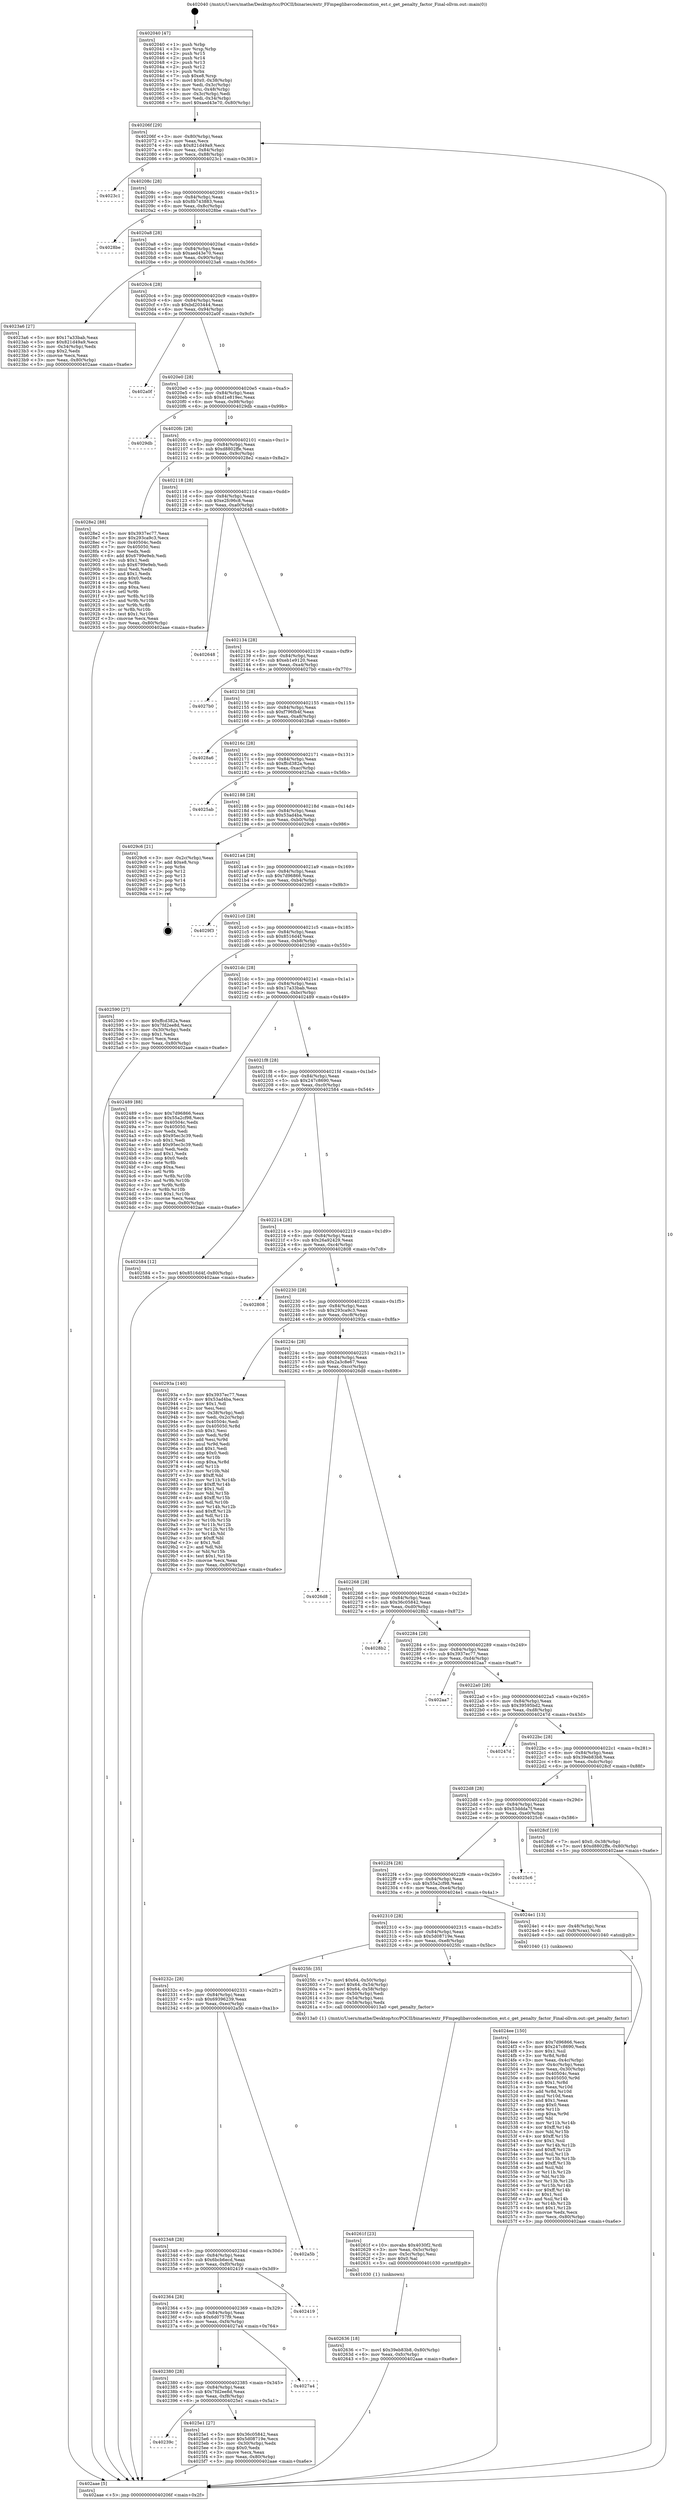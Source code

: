 digraph "0x402040" {
  label = "0x402040 (/mnt/c/Users/mathe/Desktop/tcc/POCII/binaries/extr_FFmpeglibavcodecmotion_est.c_get_penalty_factor_Final-ollvm.out::main(0))"
  labelloc = "t"
  node[shape=record]

  Entry [label="",width=0.3,height=0.3,shape=circle,fillcolor=black,style=filled]
  "0x40206f" [label="{
     0x40206f [29]\l
     | [instrs]\l
     &nbsp;&nbsp;0x40206f \<+3\>: mov -0x80(%rbp),%eax\l
     &nbsp;&nbsp;0x402072 \<+2\>: mov %eax,%ecx\l
     &nbsp;&nbsp;0x402074 \<+6\>: sub $0x821d49a9,%ecx\l
     &nbsp;&nbsp;0x40207a \<+6\>: mov %eax,-0x84(%rbp)\l
     &nbsp;&nbsp;0x402080 \<+6\>: mov %ecx,-0x88(%rbp)\l
     &nbsp;&nbsp;0x402086 \<+6\>: je 00000000004023c1 \<main+0x381\>\l
  }"]
  "0x4023c1" [label="{
     0x4023c1\l
  }", style=dashed]
  "0x40208c" [label="{
     0x40208c [28]\l
     | [instrs]\l
     &nbsp;&nbsp;0x40208c \<+5\>: jmp 0000000000402091 \<main+0x51\>\l
     &nbsp;&nbsp;0x402091 \<+6\>: mov -0x84(%rbp),%eax\l
     &nbsp;&nbsp;0x402097 \<+5\>: sub $0x8b743883,%eax\l
     &nbsp;&nbsp;0x40209c \<+6\>: mov %eax,-0x8c(%rbp)\l
     &nbsp;&nbsp;0x4020a2 \<+6\>: je 00000000004028be \<main+0x87e\>\l
  }"]
  Exit [label="",width=0.3,height=0.3,shape=circle,fillcolor=black,style=filled,peripheries=2]
  "0x4028be" [label="{
     0x4028be\l
  }", style=dashed]
  "0x4020a8" [label="{
     0x4020a8 [28]\l
     | [instrs]\l
     &nbsp;&nbsp;0x4020a8 \<+5\>: jmp 00000000004020ad \<main+0x6d\>\l
     &nbsp;&nbsp;0x4020ad \<+6\>: mov -0x84(%rbp),%eax\l
     &nbsp;&nbsp;0x4020b3 \<+5\>: sub $0xaed43e70,%eax\l
     &nbsp;&nbsp;0x4020b8 \<+6\>: mov %eax,-0x90(%rbp)\l
     &nbsp;&nbsp;0x4020be \<+6\>: je 00000000004023a6 \<main+0x366\>\l
  }"]
  "0x402636" [label="{
     0x402636 [18]\l
     | [instrs]\l
     &nbsp;&nbsp;0x402636 \<+7\>: movl $0x39eb83b8,-0x80(%rbp)\l
     &nbsp;&nbsp;0x40263d \<+6\>: mov %eax,-0xfc(%rbp)\l
     &nbsp;&nbsp;0x402643 \<+5\>: jmp 0000000000402aae \<main+0xa6e\>\l
  }"]
  "0x4023a6" [label="{
     0x4023a6 [27]\l
     | [instrs]\l
     &nbsp;&nbsp;0x4023a6 \<+5\>: mov $0x17a33bab,%eax\l
     &nbsp;&nbsp;0x4023ab \<+5\>: mov $0x821d49a9,%ecx\l
     &nbsp;&nbsp;0x4023b0 \<+3\>: mov -0x34(%rbp),%edx\l
     &nbsp;&nbsp;0x4023b3 \<+3\>: cmp $0x2,%edx\l
     &nbsp;&nbsp;0x4023b6 \<+3\>: cmovne %ecx,%eax\l
     &nbsp;&nbsp;0x4023b9 \<+3\>: mov %eax,-0x80(%rbp)\l
     &nbsp;&nbsp;0x4023bc \<+5\>: jmp 0000000000402aae \<main+0xa6e\>\l
  }"]
  "0x4020c4" [label="{
     0x4020c4 [28]\l
     | [instrs]\l
     &nbsp;&nbsp;0x4020c4 \<+5\>: jmp 00000000004020c9 \<main+0x89\>\l
     &nbsp;&nbsp;0x4020c9 \<+6\>: mov -0x84(%rbp),%eax\l
     &nbsp;&nbsp;0x4020cf \<+5\>: sub $0xbd203444,%eax\l
     &nbsp;&nbsp;0x4020d4 \<+6\>: mov %eax,-0x94(%rbp)\l
     &nbsp;&nbsp;0x4020da \<+6\>: je 0000000000402a0f \<main+0x9cf\>\l
  }"]
  "0x402aae" [label="{
     0x402aae [5]\l
     | [instrs]\l
     &nbsp;&nbsp;0x402aae \<+5\>: jmp 000000000040206f \<main+0x2f\>\l
  }"]
  "0x402040" [label="{
     0x402040 [47]\l
     | [instrs]\l
     &nbsp;&nbsp;0x402040 \<+1\>: push %rbp\l
     &nbsp;&nbsp;0x402041 \<+3\>: mov %rsp,%rbp\l
     &nbsp;&nbsp;0x402044 \<+2\>: push %r15\l
     &nbsp;&nbsp;0x402046 \<+2\>: push %r14\l
     &nbsp;&nbsp;0x402048 \<+2\>: push %r13\l
     &nbsp;&nbsp;0x40204a \<+2\>: push %r12\l
     &nbsp;&nbsp;0x40204c \<+1\>: push %rbx\l
     &nbsp;&nbsp;0x40204d \<+7\>: sub $0xe8,%rsp\l
     &nbsp;&nbsp;0x402054 \<+7\>: movl $0x0,-0x38(%rbp)\l
     &nbsp;&nbsp;0x40205b \<+3\>: mov %edi,-0x3c(%rbp)\l
     &nbsp;&nbsp;0x40205e \<+4\>: mov %rsi,-0x48(%rbp)\l
     &nbsp;&nbsp;0x402062 \<+3\>: mov -0x3c(%rbp),%edi\l
     &nbsp;&nbsp;0x402065 \<+3\>: mov %edi,-0x34(%rbp)\l
     &nbsp;&nbsp;0x402068 \<+7\>: movl $0xaed43e70,-0x80(%rbp)\l
  }"]
  "0x40261f" [label="{
     0x40261f [23]\l
     | [instrs]\l
     &nbsp;&nbsp;0x40261f \<+10\>: movabs $0x4030f2,%rdi\l
     &nbsp;&nbsp;0x402629 \<+3\>: mov %eax,-0x5c(%rbp)\l
     &nbsp;&nbsp;0x40262c \<+3\>: mov -0x5c(%rbp),%esi\l
     &nbsp;&nbsp;0x40262f \<+2\>: mov $0x0,%al\l
     &nbsp;&nbsp;0x402631 \<+5\>: call 0000000000401030 \<printf@plt\>\l
     | [calls]\l
     &nbsp;&nbsp;0x401030 \{1\} (unknown)\l
  }"]
  "0x402a0f" [label="{
     0x402a0f\l
  }", style=dashed]
  "0x4020e0" [label="{
     0x4020e0 [28]\l
     | [instrs]\l
     &nbsp;&nbsp;0x4020e0 \<+5\>: jmp 00000000004020e5 \<main+0xa5\>\l
     &nbsp;&nbsp;0x4020e5 \<+6\>: mov -0x84(%rbp),%eax\l
     &nbsp;&nbsp;0x4020eb \<+5\>: sub $0xd1e819ec,%eax\l
     &nbsp;&nbsp;0x4020f0 \<+6\>: mov %eax,-0x98(%rbp)\l
     &nbsp;&nbsp;0x4020f6 \<+6\>: je 00000000004029db \<main+0x99b\>\l
  }"]
  "0x40239c" [label="{
     0x40239c\l
  }", style=dashed]
  "0x4029db" [label="{
     0x4029db\l
  }", style=dashed]
  "0x4020fc" [label="{
     0x4020fc [28]\l
     | [instrs]\l
     &nbsp;&nbsp;0x4020fc \<+5\>: jmp 0000000000402101 \<main+0xc1\>\l
     &nbsp;&nbsp;0x402101 \<+6\>: mov -0x84(%rbp),%eax\l
     &nbsp;&nbsp;0x402107 \<+5\>: sub $0xd8802ffe,%eax\l
     &nbsp;&nbsp;0x40210c \<+6\>: mov %eax,-0x9c(%rbp)\l
     &nbsp;&nbsp;0x402112 \<+6\>: je 00000000004028e2 \<main+0x8a2\>\l
  }"]
  "0x4025e1" [label="{
     0x4025e1 [27]\l
     | [instrs]\l
     &nbsp;&nbsp;0x4025e1 \<+5\>: mov $0x36c05842,%eax\l
     &nbsp;&nbsp;0x4025e6 \<+5\>: mov $0x5d08719e,%ecx\l
     &nbsp;&nbsp;0x4025eb \<+3\>: mov -0x30(%rbp),%edx\l
     &nbsp;&nbsp;0x4025ee \<+3\>: cmp $0x0,%edx\l
     &nbsp;&nbsp;0x4025f1 \<+3\>: cmove %ecx,%eax\l
     &nbsp;&nbsp;0x4025f4 \<+3\>: mov %eax,-0x80(%rbp)\l
     &nbsp;&nbsp;0x4025f7 \<+5\>: jmp 0000000000402aae \<main+0xa6e\>\l
  }"]
  "0x4028e2" [label="{
     0x4028e2 [88]\l
     | [instrs]\l
     &nbsp;&nbsp;0x4028e2 \<+5\>: mov $0x3937ec77,%eax\l
     &nbsp;&nbsp;0x4028e7 \<+5\>: mov $0x293ca9c3,%ecx\l
     &nbsp;&nbsp;0x4028ec \<+7\>: mov 0x40504c,%edx\l
     &nbsp;&nbsp;0x4028f3 \<+7\>: mov 0x405050,%esi\l
     &nbsp;&nbsp;0x4028fa \<+2\>: mov %edx,%edi\l
     &nbsp;&nbsp;0x4028fc \<+6\>: add $0x6799e9eb,%edi\l
     &nbsp;&nbsp;0x402902 \<+3\>: sub $0x1,%edi\l
     &nbsp;&nbsp;0x402905 \<+6\>: sub $0x6799e9eb,%edi\l
     &nbsp;&nbsp;0x40290b \<+3\>: imul %edi,%edx\l
     &nbsp;&nbsp;0x40290e \<+3\>: and $0x1,%edx\l
     &nbsp;&nbsp;0x402911 \<+3\>: cmp $0x0,%edx\l
     &nbsp;&nbsp;0x402914 \<+4\>: sete %r8b\l
     &nbsp;&nbsp;0x402918 \<+3\>: cmp $0xa,%esi\l
     &nbsp;&nbsp;0x40291b \<+4\>: setl %r9b\l
     &nbsp;&nbsp;0x40291f \<+3\>: mov %r8b,%r10b\l
     &nbsp;&nbsp;0x402922 \<+3\>: and %r9b,%r10b\l
     &nbsp;&nbsp;0x402925 \<+3\>: xor %r9b,%r8b\l
     &nbsp;&nbsp;0x402928 \<+3\>: or %r8b,%r10b\l
     &nbsp;&nbsp;0x40292b \<+4\>: test $0x1,%r10b\l
     &nbsp;&nbsp;0x40292f \<+3\>: cmovne %ecx,%eax\l
     &nbsp;&nbsp;0x402932 \<+3\>: mov %eax,-0x80(%rbp)\l
     &nbsp;&nbsp;0x402935 \<+5\>: jmp 0000000000402aae \<main+0xa6e\>\l
  }"]
  "0x402118" [label="{
     0x402118 [28]\l
     | [instrs]\l
     &nbsp;&nbsp;0x402118 \<+5\>: jmp 000000000040211d \<main+0xdd\>\l
     &nbsp;&nbsp;0x40211d \<+6\>: mov -0x84(%rbp),%eax\l
     &nbsp;&nbsp;0x402123 \<+5\>: sub $0xe2fc96c8,%eax\l
     &nbsp;&nbsp;0x402128 \<+6\>: mov %eax,-0xa0(%rbp)\l
     &nbsp;&nbsp;0x40212e \<+6\>: je 0000000000402648 \<main+0x608\>\l
  }"]
  "0x402380" [label="{
     0x402380 [28]\l
     | [instrs]\l
     &nbsp;&nbsp;0x402380 \<+5\>: jmp 0000000000402385 \<main+0x345\>\l
     &nbsp;&nbsp;0x402385 \<+6\>: mov -0x84(%rbp),%eax\l
     &nbsp;&nbsp;0x40238b \<+5\>: sub $0x7fd2ee8d,%eax\l
     &nbsp;&nbsp;0x402390 \<+6\>: mov %eax,-0xf8(%rbp)\l
     &nbsp;&nbsp;0x402396 \<+6\>: je 00000000004025e1 \<main+0x5a1\>\l
  }"]
  "0x402648" [label="{
     0x402648\l
  }", style=dashed]
  "0x402134" [label="{
     0x402134 [28]\l
     | [instrs]\l
     &nbsp;&nbsp;0x402134 \<+5\>: jmp 0000000000402139 \<main+0xf9\>\l
     &nbsp;&nbsp;0x402139 \<+6\>: mov -0x84(%rbp),%eax\l
     &nbsp;&nbsp;0x40213f \<+5\>: sub $0xeb1e9120,%eax\l
     &nbsp;&nbsp;0x402144 \<+6\>: mov %eax,-0xa4(%rbp)\l
     &nbsp;&nbsp;0x40214a \<+6\>: je 00000000004027b0 \<main+0x770\>\l
  }"]
  "0x4027a4" [label="{
     0x4027a4\l
  }", style=dashed]
  "0x4027b0" [label="{
     0x4027b0\l
  }", style=dashed]
  "0x402150" [label="{
     0x402150 [28]\l
     | [instrs]\l
     &nbsp;&nbsp;0x402150 \<+5\>: jmp 0000000000402155 \<main+0x115\>\l
     &nbsp;&nbsp;0x402155 \<+6\>: mov -0x84(%rbp),%eax\l
     &nbsp;&nbsp;0x40215b \<+5\>: sub $0xf796fb4f,%eax\l
     &nbsp;&nbsp;0x402160 \<+6\>: mov %eax,-0xa8(%rbp)\l
     &nbsp;&nbsp;0x402166 \<+6\>: je 00000000004028a6 \<main+0x866\>\l
  }"]
  "0x402364" [label="{
     0x402364 [28]\l
     | [instrs]\l
     &nbsp;&nbsp;0x402364 \<+5\>: jmp 0000000000402369 \<main+0x329\>\l
     &nbsp;&nbsp;0x402369 \<+6\>: mov -0x84(%rbp),%eax\l
     &nbsp;&nbsp;0x40236f \<+5\>: sub $0x6d0757f9,%eax\l
     &nbsp;&nbsp;0x402374 \<+6\>: mov %eax,-0xf4(%rbp)\l
     &nbsp;&nbsp;0x40237a \<+6\>: je 00000000004027a4 \<main+0x764\>\l
  }"]
  "0x4028a6" [label="{
     0x4028a6\l
  }", style=dashed]
  "0x40216c" [label="{
     0x40216c [28]\l
     | [instrs]\l
     &nbsp;&nbsp;0x40216c \<+5\>: jmp 0000000000402171 \<main+0x131\>\l
     &nbsp;&nbsp;0x402171 \<+6\>: mov -0x84(%rbp),%eax\l
     &nbsp;&nbsp;0x402177 \<+5\>: sub $0xffcd382a,%eax\l
     &nbsp;&nbsp;0x40217c \<+6\>: mov %eax,-0xac(%rbp)\l
     &nbsp;&nbsp;0x402182 \<+6\>: je 00000000004025ab \<main+0x56b\>\l
  }"]
  "0x402419" [label="{
     0x402419\l
  }", style=dashed]
  "0x4025ab" [label="{
     0x4025ab\l
  }", style=dashed]
  "0x402188" [label="{
     0x402188 [28]\l
     | [instrs]\l
     &nbsp;&nbsp;0x402188 \<+5\>: jmp 000000000040218d \<main+0x14d\>\l
     &nbsp;&nbsp;0x40218d \<+6\>: mov -0x84(%rbp),%eax\l
     &nbsp;&nbsp;0x402193 \<+5\>: sub $0x53ad4ba,%eax\l
     &nbsp;&nbsp;0x402198 \<+6\>: mov %eax,-0xb0(%rbp)\l
     &nbsp;&nbsp;0x40219e \<+6\>: je 00000000004029c6 \<main+0x986\>\l
  }"]
  "0x402348" [label="{
     0x402348 [28]\l
     | [instrs]\l
     &nbsp;&nbsp;0x402348 \<+5\>: jmp 000000000040234d \<main+0x30d\>\l
     &nbsp;&nbsp;0x40234d \<+6\>: mov -0x84(%rbp),%eax\l
     &nbsp;&nbsp;0x402353 \<+5\>: sub $0x6bcb6ecd,%eax\l
     &nbsp;&nbsp;0x402358 \<+6\>: mov %eax,-0xf0(%rbp)\l
     &nbsp;&nbsp;0x40235e \<+6\>: je 0000000000402419 \<main+0x3d9\>\l
  }"]
  "0x4029c6" [label="{
     0x4029c6 [21]\l
     | [instrs]\l
     &nbsp;&nbsp;0x4029c6 \<+3\>: mov -0x2c(%rbp),%eax\l
     &nbsp;&nbsp;0x4029c9 \<+7\>: add $0xe8,%rsp\l
     &nbsp;&nbsp;0x4029d0 \<+1\>: pop %rbx\l
     &nbsp;&nbsp;0x4029d1 \<+2\>: pop %r12\l
     &nbsp;&nbsp;0x4029d3 \<+2\>: pop %r13\l
     &nbsp;&nbsp;0x4029d5 \<+2\>: pop %r14\l
     &nbsp;&nbsp;0x4029d7 \<+2\>: pop %r15\l
     &nbsp;&nbsp;0x4029d9 \<+1\>: pop %rbp\l
     &nbsp;&nbsp;0x4029da \<+1\>: ret\l
  }"]
  "0x4021a4" [label="{
     0x4021a4 [28]\l
     | [instrs]\l
     &nbsp;&nbsp;0x4021a4 \<+5\>: jmp 00000000004021a9 \<main+0x169\>\l
     &nbsp;&nbsp;0x4021a9 \<+6\>: mov -0x84(%rbp),%eax\l
     &nbsp;&nbsp;0x4021af \<+5\>: sub $0x7d96866,%eax\l
     &nbsp;&nbsp;0x4021b4 \<+6\>: mov %eax,-0xb4(%rbp)\l
     &nbsp;&nbsp;0x4021ba \<+6\>: je 00000000004029f3 \<main+0x9b3\>\l
  }"]
  "0x402a5b" [label="{
     0x402a5b\l
  }", style=dashed]
  "0x4029f3" [label="{
     0x4029f3\l
  }", style=dashed]
  "0x4021c0" [label="{
     0x4021c0 [28]\l
     | [instrs]\l
     &nbsp;&nbsp;0x4021c0 \<+5\>: jmp 00000000004021c5 \<main+0x185\>\l
     &nbsp;&nbsp;0x4021c5 \<+6\>: mov -0x84(%rbp),%eax\l
     &nbsp;&nbsp;0x4021cb \<+5\>: sub $0x8516d4f,%eax\l
     &nbsp;&nbsp;0x4021d0 \<+6\>: mov %eax,-0xb8(%rbp)\l
     &nbsp;&nbsp;0x4021d6 \<+6\>: je 0000000000402590 \<main+0x550\>\l
  }"]
  "0x40232c" [label="{
     0x40232c [28]\l
     | [instrs]\l
     &nbsp;&nbsp;0x40232c \<+5\>: jmp 0000000000402331 \<main+0x2f1\>\l
     &nbsp;&nbsp;0x402331 \<+6\>: mov -0x84(%rbp),%eax\l
     &nbsp;&nbsp;0x402337 \<+5\>: sub $0x69396239,%eax\l
     &nbsp;&nbsp;0x40233c \<+6\>: mov %eax,-0xec(%rbp)\l
     &nbsp;&nbsp;0x402342 \<+6\>: je 0000000000402a5b \<main+0xa1b\>\l
  }"]
  "0x402590" [label="{
     0x402590 [27]\l
     | [instrs]\l
     &nbsp;&nbsp;0x402590 \<+5\>: mov $0xffcd382a,%eax\l
     &nbsp;&nbsp;0x402595 \<+5\>: mov $0x7fd2ee8d,%ecx\l
     &nbsp;&nbsp;0x40259a \<+3\>: mov -0x30(%rbp),%edx\l
     &nbsp;&nbsp;0x40259d \<+3\>: cmp $0x1,%edx\l
     &nbsp;&nbsp;0x4025a0 \<+3\>: cmovl %ecx,%eax\l
     &nbsp;&nbsp;0x4025a3 \<+3\>: mov %eax,-0x80(%rbp)\l
     &nbsp;&nbsp;0x4025a6 \<+5\>: jmp 0000000000402aae \<main+0xa6e\>\l
  }"]
  "0x4021dc" [label="{
     0x4021dc [28]\l
     | [instrs]\l
     &nbsp;&nbsp;0x4021dc \<+5\>: jmp 00000000004021e1 \<main+0x1a1\>\l
     &nbsp;&nbsp;0x4021e1 \<+6\>: mov -0x84(%rbp),%eax\l
     &nbsp;&nbsp;0x4021e7 \<+5\>: sub $0x17a33bab,%eax\l
     &nbsp;&nbsp;0x4021ec \<+6\>: mov %eax,-0xbc(%rbp)\l
     &nbsp;&nbsp;0x4021f2 \<+6\>: je 0000000000402489 \<main+0x449\>\l
  }"]
  "0x4025fc" [label="{
     0x4025fc [35]\l
     | [instrs]\l
     &nbsp;&nbsp;0x4025fc \<+7\>: movl $0x64,-0x50(%rbp)\l
     &nbsp;&nbsp;0x402603 \<+7\>: movl $0x64,-0x54(%rbp)\l
     &nbsp;&nbsp;0x40260a \<+7\>: movl $0x64,-0x58(%rbp)\l
     &nbsp;&nbsp;0x402611 \<+3\>: mov -0x50(%rbp),%edi\l
     &nbsp;&nbsp;0x402614 \<+3\>: mov -0x54(%rbp),%esi\l
     &nbsp;&nbsp;0x402617 \<+3\>: mov -0x58(%rbp),%edx\l
     &nbsp;&nbsp;0x40261a \<+5\>: call 00000000004013a0 \<get_penalty_factor\>\l
     | [calls]\l
     &nbsp;&nbsp;0x4013a0 \{1\} (/mnt/c/Users/mathe/Desktop/tcc/POCII/binaries/extr_FFmpeglibavcodecmotion_est.c_get_penalty_factor_Final-ollvm.out::get_penalty_factor)\l
  }"]
  "0x402489" [label="{
     0x402489 [88]\l
     | [instrs]\l
     &nbsp;&nbsp;0x402489 \<+5\>: mov $0x7d96866,%eax\l
     &nbsp;&nbsp;0x40248e \<+5\>: mov $0x55a2cf98,%ecx\l
     &nbsp;&nbsp;0x402493 \<+7\>: mov 0x40504c,%edx\l
     &nbsp;&nbsp;0x40249a \<+7\>: mov 0x405050,%esi\l
     &nbsp;&nbsp;0x4024a1 \<+2\>: mov %edx,%edi\l
     &nbsp;&nbsp;0x4024a3 \<+6\>: sub $0x95ec3c39,%edi\l
     &nbsp;&nbsp;0x4024a9 \<+3\>: sub $0x1,%edi\l
     &nbsp;&nbsp;0x4024ac \<+6\>: add $0x95ec3c39,%edi\l
     &nbsp;&nbsp;0x4024b2 \<+3\>: imul %edi,%edx\l
     &nbsp;&nbsp;0x4024b5 \<+3\>: and $0x1,%edx\l
     &nbsp;&nbsp;0x4024b8 \<+3\>: cmp $0x0,%edx\l
     &nbsp;&nbsp;0x4024bb \<+4\>: sete %r8b\l
     &nbsp;&nbsp;0x4024bf \<+3\>: cmp $0xa,%esi\l
     &nbsp;&nbsp;0x4024c2 \<+4\>: setl %r9b\l
     &nbsp;&nbsp;0x4024c6 \<+3\>: mov %r8b,%r10b\l
     &nbsp;&nbsp;0x4024c9 \<+3\>: and %r9b,%r10b\l
     &nbsp;&nbsp;0x4024cc \<+3\>: xor %r9b,%r8b\l
     &nbsp;&nbsp;0x4024cf \<+3\>: or %r8b,%r10b\l
     &nbsp;&nbsp;0x4024d2 \<+4\>: test $0x1,%r10b\l
     &nbsp;&nbsp;0x4024d6 \<+3\>: cmovne %ecx,%eax\l
     &nbsp;&nbsp;0x4024d9 \<+3\>: mov %eax,-0x80(%rbp)\l
     &nbsp;&nbsp;0x4024dc \<+5\>: jmp 0000000000402aae \<main+0xa6e\>\l
  }"]
  "0x4021f8" [label="{
     0x4021f8 [28]\l
     | [instrs]\l
     &nbsp;&nbsp;0x4021f8 \<+5\>: jmp 00000000004021fd \<main+0x1bd\>\l
     &nbsp;&nbsp;0x4021fd \<+6\>: mov -0x84(%rbp),%eax\l
     &nbsp;&nbsp;0x402203 \<+5\>: sub $0x247c8690,%eax\l
     &nbsp;&nbsp;0x402208 \<+6\>: mov %eax,-0xc0(%rbp)\l
     &nbsp;&nbsp;0x40220e \<+6\>: je 0000000000402584 \<main+0x544\>\l
  }"]
  "0x4024ee" [label="{
     0x4024ee [150]\l
     | [instrs]\l
     &nbsp;&nbsp;0x4024ee \<+5\>: mov $0x7d96866,%ecx\l
     &nbsp;&nbsp;0x4024f3 \<+5\>: mov $0x247c8690,%edx\l
     &nbsp;&nbsp;0x4024f8 \<+3\>: mov $0x1,%sil\l
     &nbsp;&nbsp;0x4024fb \<+3\>: xor %r8d,%r8d\l
     &nbsp;&nbsp;0x4024fe \<+3\>: mov %eax,-0x4c(%rbp)\l
     &nbsp;&nbsp;0x402501 \<+3\>: mov -0x4c(%rbp),%eax\l
     &nbsp;&nbsp;0x402504 \<+3\>: mov %eax,-0x30(%rbp)\l
     &nbsp;&nbsp;0x402507 \<+7\>: mov 0x40504c,%eax\l
     &nbsp;&nbsp;0x40250e \<+8\>: mov 0x405050,%r9d\l
     &nbsp;&nbsp;0x402516 \<+4\>: sub $0x1,%r8d\l
     &nbsp;&nbsp;0x40251a \<+3\>: mov %eax,%r10d\l
     &nbsp;&nbsp;0x40251d \<+3\>: add %r8d,%r10d\l
     &nbsp;&nbsp;0x402520 \<+4\>: imul %r10d,%eax\l
     &nbsp;&nbsp;0x402524 \<+3\>: and $0x1,%eax\l
     &nbsp;&nbsp;0x402527 \<+3\>: cmp $0x0,%eax\l
     &nbsp;&nbsp;0x40252a \<+4\>: sete %r11b\l
     &nbsp;&nbsp;0x40252e \<+4\>: cmp $0xa,%r9d\l
     &nbsp;&nbsp;0x402532 \<+3\>: setl %bl\l
     &nbsp;&nbsp;0x402535 \<+3\>: mov %r11b,%r14b\l
     &nbsp;&nbsp;0x402538 \<+4\>: xor $0xff,%r14b\l
     &nbsp;&nbsp;0x40253c \<+3\>: mov %bl,%r15b\l
     &nbsp;&nbsp;0x40253f \<+4\>: xor $0xff,%r15b\l
     &nbsp;&nbsp;0x402543 \<+4\>: xor $0x1,%sil\l
     &nbsp;&nbsp;0x402547 \<+3\>: mov %r14b,%r12b\l
     &nbsp;&nbsp;0x40254a \<+4\>: and $0xff,%r12b\l
     &nbsp;&nbsp;0x40254e \<+3\>: and %sil,%r11b\l
     &nbsp;&nbsp;0x402551 \<+3\>: mov %r15b,%r13b\l
     &nbsp;&nbsp;0x402554 \<+4\>: and $0xff,%r13b\l
     &nbsp;&nbsp;0x402558 \<+3\>: and %sil,%bl\l
     &nbsp;&nbsp;0x40255b \<+3\>: or %r11b,%r12b\l
     &nbsp;&nbsp;0x40255e \<+3\>: or %bl,%r13b\l
     &nbsp;&nbsp;0x402561 \<+3\>: xor %r13b,%r12b\l
     &nbsp;&nbsp;0x402564 \<+3\>: or %r15b,%r14b\l
     &nbsp;&nbsp;0x402567 \<+4\>: xor $0xff,%r14b\l
     &nbsp;&nbsp;0x40256b \<+4\>: or $0x1,%sil\l
     &nbsp;&nbsp;0x40256f \<+3\>: and %sil,%r14b\l
     &nbsp;&nbsp;0x402572 \<+3\>: or %r14b,%r12b\l
     &nbsp;&nbsp;0x402575 \<+4\>: test $0x1,%r12b\l
     &nbsp;&nbsp;0x402579 \<+3\>: cmovne %edx,%ecx\l
     &nbsp;&nbsp;0x40257c \<+3\>: mov %ecx,-0x80(%rbp)\l
     &nbsp;&nbsp;0x40257f \<+5\>: jmp 0000000000402aae \<main+0xa6e\>\l
  }"]
  "0x402584" [label="{
     0x402584 [12]\l
     | [instrs]\l
     &nbsp;&nbsp;0x402584 \<+7\>: movl $0x8516d4f,-0x80(%rbp)\l
     &nbsp;&nbsp;0x40258b \<+5\>: jmp 0000000000402aae \<main+0xa6e\>\l
  }"]
  "0x402214" [label="{
     0x402214 [28]\l
     | [instrs]\l
     &nbsp;&nbsp;0x402214 \<+5\>: jmp 0000000000402219 \<main+0x1d9\>\l
     &nbsp;&nbsp;0x402219 \<+6\>: mov -0x84(%rbp),%eax\l
     &nbsp;&nbsp;0x40221f \<+5\>: sub $0x26a92429,%eax\l
     &nbsp;&nbsp;0x402224 \<+6\>: mov %eax,-0xc4(%rbp)\l
     &nbsp;&nbsp;0x40222a \<+6\>: je 0000000000402808 \<main+0x7c8\>\l
  }"]
  "0x402310" [label="{
     0x402310 [28]\l
     | [instrs]\l
     &nbsp;&nbsp;0x402310 \<+5\>: jmp 0000000000402315 \<main+0x2d5\>\l
     &nbsp;&nbsp;0x402315 \<+6\>: mov -0x84(%rbp),%eax\l
     &nbsp;&nbsp;0x40231b \<+5\>: sub $0x5d08719e,%eax\l
     &nbsp;&nbsp;0x402320 \<+6\>: mov %eax,-0xe8(%rbp)\l
     &nbsp;&nbsp;0x402326 \<+6\>: je 00000000004025fc \<main+0x5bc\>\l
  }"]
  "0x402808" [label="{
     0x402808\l
  }", style=dashed]
  "0x402230" [label="{
     0x402230 [28]\l
     | [instrs]\l
     &nbsp;&nbsp;0x402230 \<+5\>: jmp 0000000000402235 \<main+0x1f5\>\l
     &nbsp;&nbsp;0x402235 \<+6\>: mov -0x84(%rbp),%eax\l
     &nbsp;&nbsp;0x40223b \<+5\>: sub $0x293ca9c3,%eax\l
     &nbsp;&nbsp;0x402240 \<+6\>: mov %eax,-0xc8(%rbp)\l
     &nbsp;&nbsp;0x402246 \<+6\>: je 000000000040293a \<main+0x8fa\>\l
  }"]
  "0x4024e1" [label="{
     0x4024e1 [13]\l
     | [instrs]\l
     &nbsp;&nbsp;0x4024e1 \<+4\>: mov -0x48(%rbp),%rax\l
     &nbsp;&nbsp;0x4024e5 \<+4\>: mov 0x8(%rax),%rdi\l
     &nbsp;&nbsp;0x4024e9 \<+5\>: call 0000000000401040 \<atoi@plt\>\l
     | [calls]\l
     &nbsp;&nbsp;0x401040 \{1\} (unknown)\l
  }"]
  "0x40293a" [label="{
     0x40293a [140]\l
     | [instrs]\l
     &nbsp;&nbsp;0x40293a \<+5\>: mov $0x3937ec77,%eax\l
     &nbsp;&nbsp;0x40293f \<+5\>: mov $0x53ad4ba,%ecx\l
     &nbsp;&nbsp;0x402944 \<+2\>: mov $0x1,%dl\l
     &nbsp;&nbsp;0x402946 \<+2\>: xor %esi,%esi\l
     &nbsp;&nbsp;0x402948 \<+3\>: mov -0x38(%rbp),%edi\l
     &nbsp;&nbsp;0x40294b \<+3\>: mov %edi,-0x2c(%rbp)\l
     &nbsp;&nbsp;0x40294e \<+7\>: mov 0x40504c,%edi\l
     &nbsp;&nbsp;0x402955 \<+8\>: mov 0x405050,%r8d\l
     &nbsp;&nbsp;0x40295d \<+3\>: sub $0x1,%esi\l
     &nbsp;&nbsp;0x402960 \<+3\>: mov %edi,%r9d\l
     &nbsp;&nbsp;0x402963 \<+3\>: add %esi,%r9d\l
     &nbsp;&nbsp;0x402966 \<+4\>: imul %r9d,%edi\l
     &nbsp;&nbsp;0x40296a \<+3\>: and $0x1,%edi\l
     &nbsp;&nbsp;0x40296d \<+3\>: cmp $0x0,%edi\l
     &nbsp;&nbsp;0x402970 \<+4\>: sete %r10b\l
     &nbsp;&nbsp;0x402974 \<+4\>: cmp $0xa,%r8d\l
     &nbsp;&nbsp;0x402978 \<+4\>: setl %r11b\l
     &nbsp;&nbsp;0x40297c \<+3\>: mov %r10b,%bl\l
     &nbsp;&nbsp;0x40297f \<+3\>: xor $0xff,%bl\l
     &nbsp;&nbsp;0x402982 \<+3\>: mov %r11b,%r14b\l
     &nbsp;&nbsp;0x402985 \<+4\>: xor $0xff,%r14b\l
     &nbsp;&nbsp;0x402989 \<+3\>: xor $0x1,%dl\l
     &nbsp;&nbsp;0x40298c \<+3\>: mov %bl,%r15b\l
     &nbsp;&nbsp;0x40298f \<+4\>: and $0xff,%r15b\l
     &nbsp;&nbsp;0x402993 \<+3\>: and %dl,%r10b\l
     &nbsp;&nbsp;0x402996 \<+3\>: mov %r14b,%r12b\l
     &nbsp;&nbsp;0x402999 \<+4\>: and $0xff,%r12b\l
     &nbsp;&nbsp;0x40299d \<+3\>: and %dl,%r11b\l
     &nbsp;&nbsp;0x4029a0 \<+3\>: or %r10b,%r15b\l
     &nbsp;&nbsp;0x4029a3 \<+3\>: or %r11b,%r12b\l
     &nbsp;&nbsp;0x4029a6 \<+3\>: xor %r12b,%r15b\l
     &nbsp;&nbsp;0x4029a9 \<+3\>: or %r14b,%bl\l
     &nbsp;&nbsp;0x4029ac \<+3\>: xor $0xff,%bl\l
     &nbsp;&nbsp;0x4029af \<+3\>: or $0x1,%dl\l
     &nbsp;&nbsp;0x4029b2 \<+2\>: and %dl,%bl\l
     &nbsp;&nbsp;0x4029b4 \<+3\>: or %bl,%r15b\l
     &nbsp;&nbsp;0x4029b7 \<+4\>: test $0x1,%r15b\l
     &nbsp;&nbsp;0x4029bb \<+3\>: cmovne %ecx,%eax\l
     &nbsp;&nbsp;0x4029be \<+3\>: mov %eax,-0x80(%rbp)\l
     &nbsp;&nbsp;0x4029c1 \<+5\>: jmp 0000000000402aae \<main+0xa6e\>\l
  }"]
  "0x40224c" [label="{
     0x40224c [28]\l
     | [instrs]\l
     &nbsp;&nbsp;0x40224c \<+5\>: jmp 0000000000402251 \<main+0x211\>\l
     &nbsp;&nbsp;0x402251 \<+6\>: mov -0x84(%rbp),%eax\l
     &nbsp;&nbsp;0x402257 \<+5\>: sub $0x2a3c8e67,%eax\l
     &nbsp;&nbsp;0x40225c \<+6\>: mov %eax,-0xcc(%rbp)\l
     &nbsp;&nbsp;0x402262 \<+6\>: je 00000000004026d8 \<main+0x698\>\l
  }"]
  "0x4022f4" [label="{
     0x4022f4 [28]\l
     | [instrs]\l
     &nbsp;&nbsp;0x4022f4 \<+5\>: jmp 00000000004022f9 \<main+0x2b9\>\l
     &nbsp;&nbsp;0x4022f9 \<+6\>: mov -0x84(%rbp),%eax\l
     &nbsp;&nbsp;0x4022ff \<+5\>: sub $0x55a2cf98,%eax\l
     &nbsp;&nbsp;0x402304 \<+6\>: mov %eax,-0xe4(%rbp)\l
     &nbsp;&nbsp;0x40230a \<+6\>: je 00000000004024e1 \<main+0x4a1\>\l
  }"]
  "0x4026d8" [label="{
     0x4026d8\l
  }", style=dashed]
  "0x402268" [label="{
     0x402268 [28]\l
     | [instrs]\l
     &nbsp;&nbsp;0x402268 \<+5\>: jmp 000000000040226d \<main+0x22d\>\l
     &nbsp;&nbsp;0x40226d \<+6\>: mov -0x84(%rbp),%eax\l
     &nbsp;&nbsp;0x402273 \<+5\>: sub $0x36c05842,%eax\l
     &nbsp;&nbsp;0x402278 \<+6\>: mov %eax,-0xd0(%rbp)\l
     &nbsp;&nbsp;0x40227e \<+6\>: je 00000000004028b2 \<main+0x872\>\l
  }"]
  "0x4025c6" [label="{
     0x4025c6\l
  }", style=dashed]
  "0x4028b2" [label="{
     0x4028b2\l
  }", style=dashed]
  "0x402284" [label="{
     0x402284 [28]\l
     | [instrs]\l
     &nbsp;&nbsp;0x402284 \<+5\>: jmp 0000000000402289 \<main+0x249\>\l
     &nbsp;&nbsp;0x402289 \<+6\>: mov -0x84(%rbp),%eax\l
     &nbsp;&nbsp;0x40228f \<+5\>: sub $0x3937ec77,%eax\l
     &nbsp;&nbsp;0x402294 \<+6\>: mov %eax,-0xd4(%rbp)\l
     &nbsp;&nbsp;0x40229a \<+6\>: je 0000000000402aa7 \<main+0xa67\>\l
  }"]
  "0x4022d8" [label="{
     0x4022d8 [28]\l
     | [instrs]\l
     &nbsp;&nbsp;0x4022d8 \<+5\>: jmp 00000000004022dd \<main+0x29d\>\l
     &nbsp;&nbsp;0x4022dd \<+6\>: mov -0x84(%rbp),%eax\l
     &nbsp;&nbsp;0x4022e3 \<+5\>: sub $0x53ddda7f,%eax\l
     &nbsp;&nbsp;0x4022e8 \<+6\>: mov %eax,-0xe0(%rbp)\l
     &nbsp;&nbsp;0x4022ee \<+6\>: je 00000000004025c6 \<main+0x586\>\l
  }"]
  "0x402aa7" [label="{
     0x402aa7\l
  }", style=dashed]
  "0x4022a0" [label="{
     0x4022a0 [28]\l
     | [instrs]\l
     &nbsp;&nbsp;0x4022a0 \<+5\>: jmp 00000000004022a5 \<main+0x265\>\l
     &nbsp;&nbsp;0x4022a5 \<+6\>: mov -0x84(%rbp),%eax\l
     &nbsp;&nbsp;0x4022ab \<+5\>: sub $0x39595bd2,%eax\l
     &nbsp;&nbsp;0x4022b0 \<+6\>: mov %eax,-0xd8(%rbp)\l
     &nbsp;&nbsp;0x4022b6 \<+6\>: je 000000000040247d \<main+0x43d\>\l
  }"]
  "0x4028cf" [label="{
     0x4028cf [19]\l
     | [instrs]\l
     &nbsp;&nbsp;0x4028cf \<+7\>: movl $0x0,-0x38(%rbp)\l
     &nbsp;&nbsp;0x4028d6 \<+7\>: movl $0xd8802ffe,-0x80(%rbp)\l
     &nbsp;&nbsp;0x4028dd \<+5\>: jmp 0000000000402aae \<main+0xa6e\>\l
  }"]
  "0x40247d" [label="{
     0x40247d\l
  }", style=dashed]
  "0x4022bc" [label="{
     0x4022bc [28]\l
     | [instrs]\l
     &nbsp;&nbsp;0x4022bc \<+5\>: jmp 00000000004022c1 \<main+0x281\>\l
     &nbsp;&nbsp;0x4022c1 \<+6\>: mov -0x84(%rbp),%eax\l
     &nbsp;&nbsp;0x4022c7 \<+5\>: sub $0x39eb83b8,%eax\l
     &nbsp;&nbsp;0x4022cc \<+6\>: mov %eax,-0xdc(%rbp)\l
     &nbsp;&nbsp;0x4022d2 \<+6\>: je 00000000004028cf \<main+0x88f\>\l
  }"]
  Entry -> "0x402040" [label=" 1"]
  "0x40206f" -> "0x4023c1" [label=" 0"]
  "0x40206f" -> "0x40208c" [label=" 11"]
  "0x4029c6" -> Exit [label=" 1"]
  "0x40208c" -> "0x4028be" [label=" 0"]
  "0x40208c" -> "0x4020a8" [label=" 11"]
  "0x40293a" -> "0x402aae" [label=" 1"]
  "0x4020a8" -> "0x4023a6" [label=" 1"]
  "0x4020a8" -> "0x4020c4" [label=" 10"]
  "0x4023a6" -> "0x402aae" [label=" 1"]
  "0x402040" -> "0x40206f" [label=" 1"]
  "0x402aae" -> "0x40206f" [label=" 10"]
  "0x4028e2" -> "0x402aae" [label=" 1"]
  "0x4020c4" -> "0x402a0f" [label=" 0"]
  "0x4020c4" -> "0x4020e0" [label=" 10"]
  "0x4028cf" -> "0x402aae" [label=" 1"]
  "0x4020e0" -> "0x4029db" [label=" 0"]
  "0x4020e0" -> "0x4020fc" [label=" 10"]
  "0x402636" -> "0x402aae" [label=" 1"]
  "0x4020fc" -> "0x4028e2" [label=" 1"]
  "0x4020fc" -> "0x402118" [label=" 9"]
  "0x40261f" -> "0x402636" [label=" 1"]
  "0x402118" -> "0x402648" [label=" 0"]
  "0x402118" -> "0x402134" [label=" 9"]
  "0x4025e1" -> "0x402aae" [label=" 1"]
  "0x402134" -> "0x4027b0" [label=" 0"]
  "0x402134" -> "0x402150" [label=" 9"]
  "0x402380" -> "0x40239c" [label=" 0"]
  "0x402150" -> "0x4028a6" [label=" 0"]
  "0x402150" -> "0x40216c" [label=" 9"]
  "0x4025fc" -> "0x40261f" [label=" 1"]
  "0x40216c" -> "0x4025ab" [label=" 0"]
  "0x40216c" -> "0x402188" [label=" 9"]
  "0x402364" -> "0x402380" [label=" 1"]
  "0x402188" -> "0x4029c6" [label=" 1"]
  "0x402188" -> "0x4021a4" [label=" 8"]
  "0x402380" -> "0x4025e1" [label=" 1"]
  "0x4021a4" -> "0x4029f3" [label=" 0"]
  "0x4021a4" -> "0x4021c0" [label=" 8"]
  "0x402348" -> "0x402364" [label=" 1"]
  "0x4021c0" -> "0x402590" [label=" 1"]
  "0x4021c0" -> "0x4021dc" [label=" 7"]
  "0x402364" -> "0x4027a4" [label=" 0"]
  "0x4021dc" -> "0x402489" [label=" 1"]
  "0x4021dc" -> "0x4021f8" [label=" 6"]
  "0x402489" -> "0x402aae" [label=" 1"]
  "0x40232c" -> "0x402348" [label=" 1"]
  "0x4021f8" -> "0x402584" [label=" 1"]
  "0x4021f8" -> "0x402214" [label=" 5"]
  "0x402348" -> "0x402419" [label=" 0"]
  "0x402214" -> "0x402808" [label=" 0"]
  "0x402214" -> "0x402230" [label=" 5"]
  "0x402310" -> "0x40232c" [label=" 1"]
  "0x402230" -> "0x40293a" [label=" 1"]
  "0x402230" -> "0x40224c" [label=" 4"]
  "0x402310" -> "0x4025fc" [label=" 1"]
  "0x40224c" -> "0x4026d8" [label=" 0"]
  "0x40224c" -> "0x402268" [label=" 4"]
  "0x402590" -> "0x402aae" [label=" 1"]
  "0x402268" -> "0x4028b2" [label=" 0"]
  "0x402268" -> "0x402284" [label=" 4"]
  "0x402584" -> "0x402aae" [label=" 1"]
  "0x402284" -> "0x402aa7" [label=" 0"]
  "0x402284" -> "0x4022a0" [label=" 4"]
  "0x4024e1" -> "0x4024ee" [label=" 1"]
  "0x4022a0" -> "0x40247d" [label=" 0"]
  "0x4022a0" -> "0x4022bc" [label=" 4"]
  "0x4022f4" -> "0x402310" [label=" 2"]
  "0x4022bc" -> "0x4028cf" [label=" 1"]
  "0x4022bc" -> "0x4022d8" [label=" 3"]
  "0x4024ee" -> "0x402aae" [label=" 1"]
  "0x4022d8" -> "0x4025c6" [label=" 0"]
  "0x4022d8" -> "0x4022f4" [label=" 3"]
  "0x40232c" -> "0x402a5b" [label=" 0"]
  "0x4022f4" -> "0x4024e1" [label=" 1"]
}
